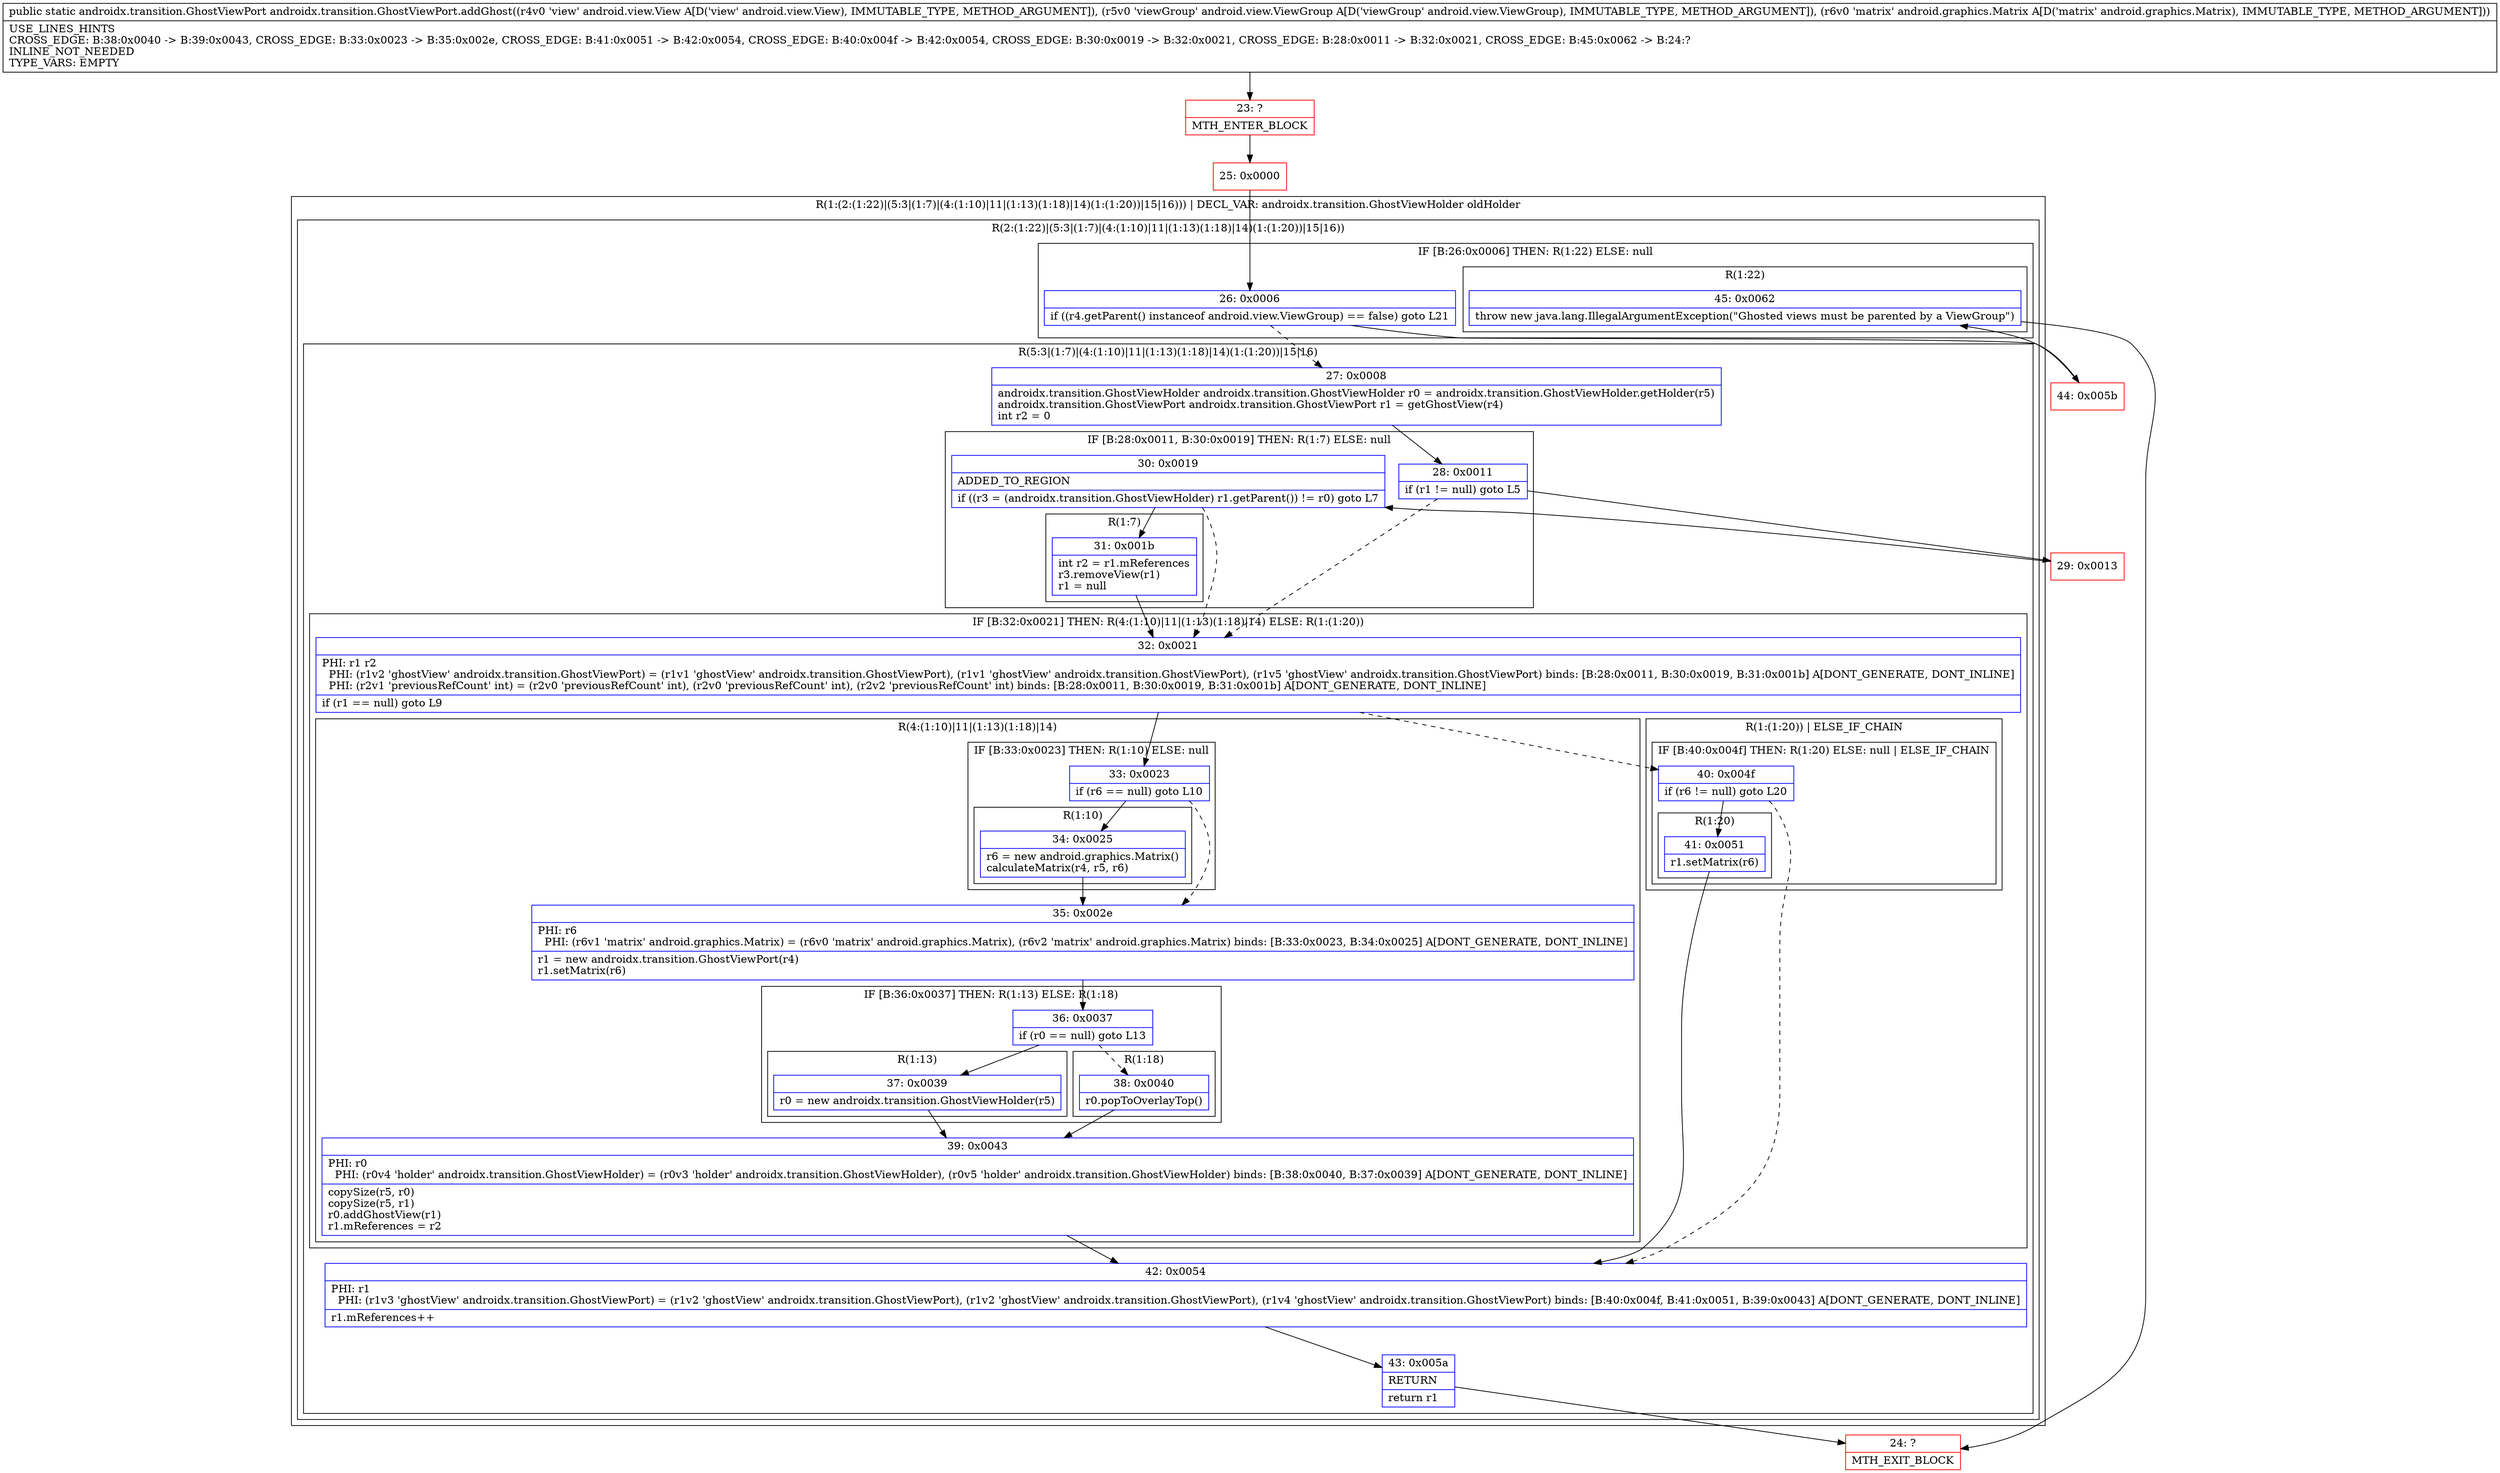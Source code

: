 digraph "CFG forandroidx.transition.GhostViewPort.addGhost(Landroid\/view\/View;Landroid\/view\/ViewGroup;Landroid\/graphics\/Matrix;)Landroidx\/transition\/GhostViewPort;" {
subgraph cluster_Region_585922059 {
label = "R(1:(2:(1:22)|(5:3|(1:7)|(4:(1:10)|11|(1:13)(1:18)|14)(1:(1:20))|15|16))) | DECL_VAR: androidx.transition.GhostViewHolder oldHolder\l";
node [shape=record,color=blue];
subgraph cluster_Region_1306055127 {
label = "R(2:(1:22)|(5:3|(1:7)|(4:(1:10)|11|(1:13)(1:18)|14)(1:(1:20))|15|16))";
node [shape=record,color=blue];
subgraph cluster_IfRegion_1639102507 {
label = "IF [B:26:0x0006] THEN: R(1:22) ELSE: null";
node [shape=record,color=blue];
Node_26 [shape=record,label="{26\:\ 0x0006|if ((r4.getParent() instanceof android.view.ViewGroup) == false) goto L21\l}"];
subgraph cluster_Region_1738086032 {
label = "R(1:22)";
node [shape=record,color=blue];
Node_45 [shape=record,label="{45\:\ 0x0062|throw new java.lang.IllegalArgumentException(\"Ghosted views must be parented by a ViewGroup\")\l}"];
}
}
subgraph cluster_Region_1624214008 {
label = "R(5:3|(1:7)|(4:(1:10)|11|(1:13)(1:18)|14)(1:(1:20))|15|16)";
node [shape=record,color=blue];
Node_27 [shape=record,label="{27\:\ 0x0008|androidx.transition.GhostViewHolder androidx.transition.GhostViewHolder r0 = androidx.transition.GhostViewHolder.getHolder(r5)\landroidx.transition.GhostViewPort androidx.transition.GhostViewPort r1 = getGhostView(r4)\lint r2 = 0\l}"];
subgraph cluster_IfRegion_1298488614 {
label = "IF [B:28:0x0011, B:30:0x0019] THEN: R(1:7) ELSE: null";
node [shape=record,color=blue];
Node_28 [shape=record,label="{28\:\ 0x0011|if (r1 != null) goto L5\l}"];
Node_30 [shape=record,label="{30\:\ 0x0019|ADDED_TO_REGION\l|if ((r3 = (androidx.transition.GhostViewHolder) r1.getParent()) != r0) goto L7\l}"];
subgraph cluster_Region_792290134 {
label = "R(1:7)";
node [shape=record,color=blue];
Node_31 [shape=record,label="{31\:\ 0x001b|int r2 = r1.mReferences\lr3.removeView(r1)\lr1 = null\l}"];
}
}
subgraph cluster_IfRegion_2124722423 {
label = "IF [B:32:0x0021] THEN: R(4:(1:10)|11|(1:13)(1:18)|14) ELSE: R(1:(1:20))";
node [shape=record,color=blue];
Node_32 [shape=record,label="{32\:\ 0x0021|PHI: r1 r2 \l  PHI: (r1v2 'ghostView' androidx.transition.GhostViewPort) = (r1v1 'ghostView' androidx.transition.GhostViewPort), (r1v1 'ghostView' androidx.transition.GhostViewPort), (r1v5 'ghostView' androidx.transition.GhostViewPort) binds: [B:28:0x0011, B:30:0x0019, B:31:0x001b] A[DONT_GENERATE, DONT_INLINE]\l  PHI: (r2v1 'previousRefCount' int) = (r2v0 'previousRefCount' int), (r2v0 'previousRefCount' int), (r2v2 'previousRefCount' int) binds: [B:28:0x0011, B:30:0x0019, B:31:0x001b] A[DONT_GENERATE, DONT_INLINE]\l|if (r1 == null) goto L9\l}"];
subgraph cluster_Region_1221757703 {
label = "R(4:(1:10)|11|(1:13)(1:18)|14)";
node [shape=record,color=blue];
subgraph cluster_IfRegion_646215750 {
label = "IF [B:33:0x0023] THEN: R(1:10) ELSE: null";
node [shape=record,color=blue];
Node_33 [shape=record,label="{33\:\ 0x0023|if (r6 == null) goto L10\l}"];
subgraph cluster_Region_760828712 {
label = "R(1:10)";
node [shape=record,color=blue];
Node_34 [shape=record,label="{34\:\ 0x0025|r6 = new android.graphics.Matrix()\lcalculateMatrix(r4, r5, r6)\l}"];
}
}
Node_35 [shape=record,label="{35\:\ 0x002e|PHI: r6 \l  PHI: (r6v1 'matrix' android.graphics.Matrix) = (r6v0 'matrix' android.graphics.Matrix), (r6v2 'matrix' android.graphics.Matrix) binds: [B:33:0x0023, B:34:0x0025] A[DONT_GENERATE, DONT_INLINE]\l|r1 = new androidx.transition.GhostViewPort(r4)\lr1.setMatrix(r6)\l}"];
subgraph cluster_IfRegion_639564380 {
label = "IF [B:36:0x0037] THEN: R(1:13) ELSE: R(1:18)";
node [shape=record,color=blue];
Node_36 [shape=record,label="{36\:\ 0x0037|if (r0 == null) goto L13\l}"];
subgraph cluster_Region_988350816 {
label = "R(1:13)";
node [shape=record,color=blue];
Node_37 [shape=record,label="{37\:\ 0x0039|r0 = new androidx.transition.GhostViewHolder(r5)\l}"];
}
subgraph cluster_Region_973219630 {
label = "R(1:18)";
node [shape=record,color=blue];
Node_38 [shape=record,label="{38\:\ 0x0040|r0.popToOverlayTop()\l}"];
}
}
Node_39 [shape=record,label="{39\:\ 0x0043|PHI: r0 \l  PHI: (r0v4 'holder' androidx.transition.GhostViewHolder) = (r0v3 'holder' androidx.transition.GhostViewHolder), (r0v5 'holder' androidx.transition.GhostViewHolder) binds: [B:38:0x0040, B:37:0x0039] A[DONT_GENERATE, DONT_INLINE]\l|copySize(r5, r0)\lcopySize(r5, r1)\lr0.addGhostView(r1)\lr1.mReferences = r2\l}"];
}
subgraph cluster_Region_1507771720 {
label = "R(1:(1:20)) | ELSE_IF_CHAIN\l";
node [shape=record,color=blue];
subgraph cluster_IfRegion_1994155381 {
label = "IF [B:40:0x004f] THEN: R(1:20) ELSE: null | ELSE_IF_CHAIN\l";
node [shape=record,color=blue];
Node_40 [shape=record,label="{40\:\ 0x004f|if (r6 != null) goto L20\l}"];
subgraph cluster_Region_1437913946 {
label = "R(1:20)";
node [shape=record,color=blue];
Node_41 [shape=record,label="{41\:\ 0x0051|r1.setMatrix(r6)\l}"];
}
}
}
}
Node_42 [shape=record,label="{42\:\ 0x0054|PHI: r1 \l  PHI: (r1v3 'ghostView' androidx.transition.GhostViewPort) = (r1v2 'ghostView' androidx.transition.GhostViewPort), (r1v2 'ghostView' androidx.transition.GhostViewPort), (r1v4 'ghostView' androidx.transition.GhostViewPort) binds: [B:40:0x004f, B:41:0x0051, B:39:0x0043] A[DONT_GENERATE, DONT_INLINE]\l|r1.mReferences++\l}"];
Node_43 [shape=record,label="{43\:\ 0x005a|RETURN\l|return r1\l}"];
}
}
}
Node_23 [shape=record,color=red,label="{23\:\ ?|MTH_ENTER_BLOCK\l}"];
Node_25 [shape=record,color=red,label="{25\:\ 0x0000}"];
Node_29 [shape=record,color=red,label="{29\:\ 0x0013}"];
Node_24 [shape=record,color=red,label="{24\:\ ?|MTH_EXIT_BLOCK\l}"];
Node_44 [shape=record,color=red,label="{44\:\ 0x005b}"];
MethodNode[shape=record,label="{public static androidx.transition.GhostViewPort androidx.transition.GhostViewPort.addGhost((r4v0 'view' android.view.View A[D('view' android.view.View), IMMUTABLE_TYPE, METHOD_ARGUMENT]), (r5v0 'viewGroup' android.view.ViewGroup A[D('viewGroup' android.view.ViewGroup), IMMUTABLE_TYPE, METHOD_ARGUMENT]), (r6v0 'matrix' android.graphics.Matrix A[D('matrix' android.graphics.Matrix), IMMUTABLE_TYPE, METHOD_ARGUMENT]))  | USE_LINES_HINTS\lCROSS_EDGE: B:38:0x0040 \-\> B:39:0x0043, CROSS_EDGE: B:33:0x0023 \-\> B:35:0x002e, CROSS_EDGE: B:41:0x0051 \-\> B:42:0x0054, CROSS_EDGE: B:40:0x004f \-\> B:42:0x0054, CROSS_EDGE: B:30:0x0019 \-\> B:32:0x0021, CROSS_EDGE: B:28:0x0011 \-\> B:32:0x0021, CROSS_EDGE: B:45:0x0062 \-\> B:24:?\lINLINE_NOT_NEEDED\lTYPE_VARS: EMPTY\l}"];
MethodNode -> Node_23;Node_26 -> Node_27[style=dashed];
Node_26 -> Node_44;
Node_45 -> Node_24;
Node_27 -> Node_28;
Node_28 -> Node_29;
Node_28 -> Node_32[style=dashed];
Node_30 -> Node_31;
Node_30 -> Node_32[style=dashed];
Node_31 -> Node_32;
Node_32 -> Node_33;
Node_32 -> Node_40[style=dashed];
Node_33 -> Node_34;
Node_33 -> Node_35[style=dashed];
Node_34 -> Node_35;
Node_35 -> Node_36;
Node_36 -> Node_37;
Node_36 -> Node_38[style=dashed];
Node_37 -> Node_39;
Node_38 -> Node_39;
Node_39 -> Node_42;
Node_40 -> Node_41;
Node_40 -> Node_42[style=dashed];
Node_41 -> Node_42;
Node_42 -> Node_43;
Node_43 -> Node_24;
Node_23 -> Node_25;
Node_25 -> Node_26;
Node_29 -> Node_30;
Node_44 -> Node_45;
}

